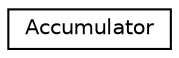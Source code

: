 digraph "Graphical Class Hierarchy"
{
  edge [fontname="Helvetica",fontsize="10",labelfontname="Helvetica",labelfontsize="10"];
  node [fontname="Helvetica",fontsize="10",shape=record];
  rankdir="LR";
  Node1 [label="Accumulator",height=0.2,width=0.4,color="black", fillcolor="white", style="filled",URL="$classAccumulator.html"];
}
